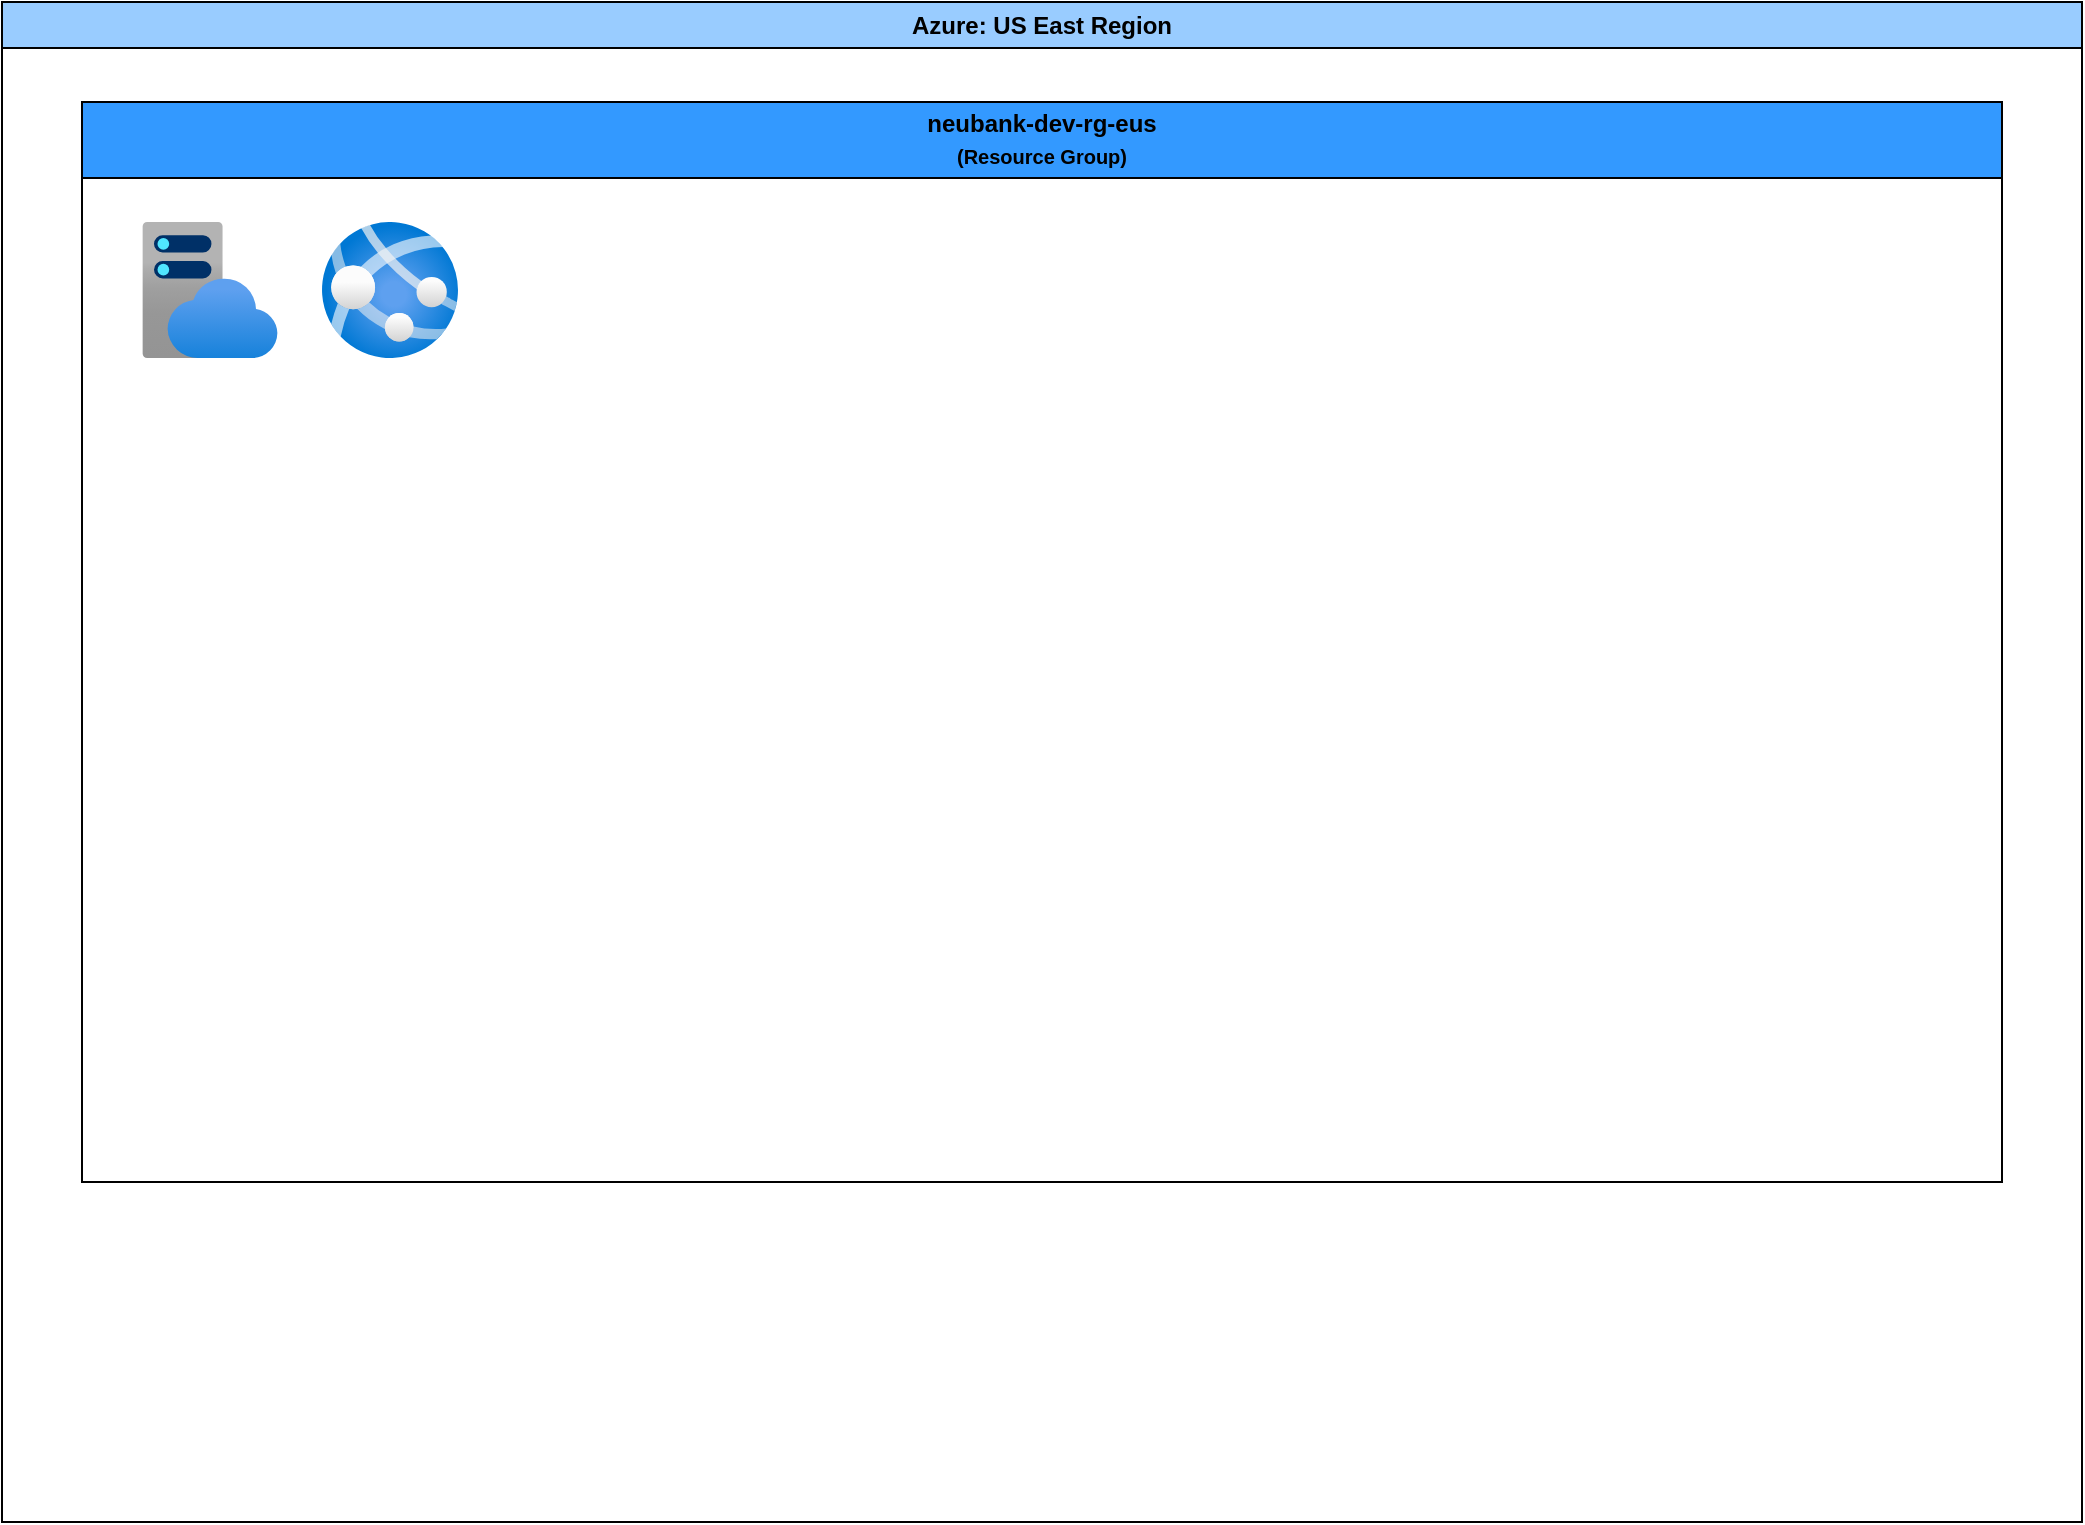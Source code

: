 <mxfile version="24.0.2" type="github">
  <diagram name="Page-1" id="fDzdxHZvuhFJxoay-ObD">
    <mxGraphModel dx="1570" dy="948" grid="1" gridSize="10" guides="1" tooltips="1" connect="1" arrows="1" fold="1" page="1" pageScale="1" pageWidth="1100" pageHeight="850" math="0" shadow="0">
      <root>
        <mxCell id="0" />
        <mxCell id="1" parent="0" />
        <mxCell id="NoLDuvIoNGPkwHfxKqSU-2" value="Azure: US East Region" style="swimlane;whiteSpace=wrap;html=1;fillColor=#99CCFF;" vertex="1" parent="1">
          <mxGeometry x="40" y="30" width="1040" height="760" as="geometry" />
        </mxCell>
        <mxCell id="NoLDuvIoNGPkwHfxKqSU-4" value="&lt;b style=&quot;text-align: start;&quot;&gt;&lt;span style=&quot;line-height: 15.693px; font-family: Calibri, sans-serif;&quot;&gt;neubank-dev-rg-eus&lt;br&gt;&lt;/span&gt;&lt;/b&gt;&lt;b style=&quot;text-align: start;&quot;&gt;&lt;span style=&quot;line-height: 15.693px; font-family: Calibri, sans-serif;&quot;&gt;&lt;font style=&quot;font-size: 10px;&quot;&gt;(Resource Group)&lt;/font&gt;&lt;br&gt;&lt;/span&gt;&lt;/b&gt;" style="swimlane;whiteSpace=wrap;html=1;startSize=38;fillColor=#3399FF;" vertex="1" parent="NoLDuvIoNGPkwHfxKqSU-2">
          <mxGeometry x="40" y="50" width="960" height="540" as="geometry" />
        </mxCell>
        <mxCell id="NoLDuvIoNGPkwHfxKqSU-5" value="" style="image;aspect=fixed;html=1;points=[];align=center;fontSize=12;image=img/lib/azure2/app_services/App_Service_Plans.svg;" vertex="1" parent="NoLDuvIoNGPkwHfxKqSU-4">
          <mxGeometry x="30" y="60" width="68" height="68" as="geometry" />
        </mxCell>
        <mxCell id="NoLDuvIoNGPkwHfxKqSU-6" value="" style="image;aspect=fixed;html=1;points=[];align=center;fontSize=12;image=img/lib/azure2/app_services/App_Services.svg;" vertex="1" parent="NoLDuvIoNGPkwHfxKqSU-4">
          <mxGeometry x="120" y="60" width="68" height="68" as="geometry" />
        </mxCell>
      </root>
    </mxGraphModel>
  </diagram>
</mxfile>
